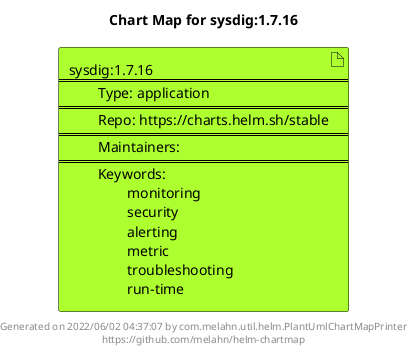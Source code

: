@startuml
skinparam linetype ortho
skinparam backgroundColor white
skinparam usecaseBorderColor black
skinparam usecaseArrowColor LightSlateGray
skinparam artifactBorderColor black
skinparam artifactArrowColor LightSlateGray

title Chart Map for sysdig:1.7.16

'There is one referenced Helm Chart
artifact "sysdig:1.7.16\n====\n\tType: application\n====\n\tRepo: https://charts.helm.sh/stable\n====\n\tMaintainers: \n====\n\tKeywords: \n\t\tmonitoring\n\t\tsecurity\n\t\talerting\n\t\tmetric\n\t\ttroubleshooting\n\t\trun-time" as sysdig_1_7_16 #GreenYellow

'There are 0 referenced Docker Images

'Chart Dependencies

center footer Generated on 2022/06/02 04:37:07 by com.melahn.util.helm.PlantUmlChartMapPrinter\nhttps://github.com/melahn/helm-chartmap
@enduml
